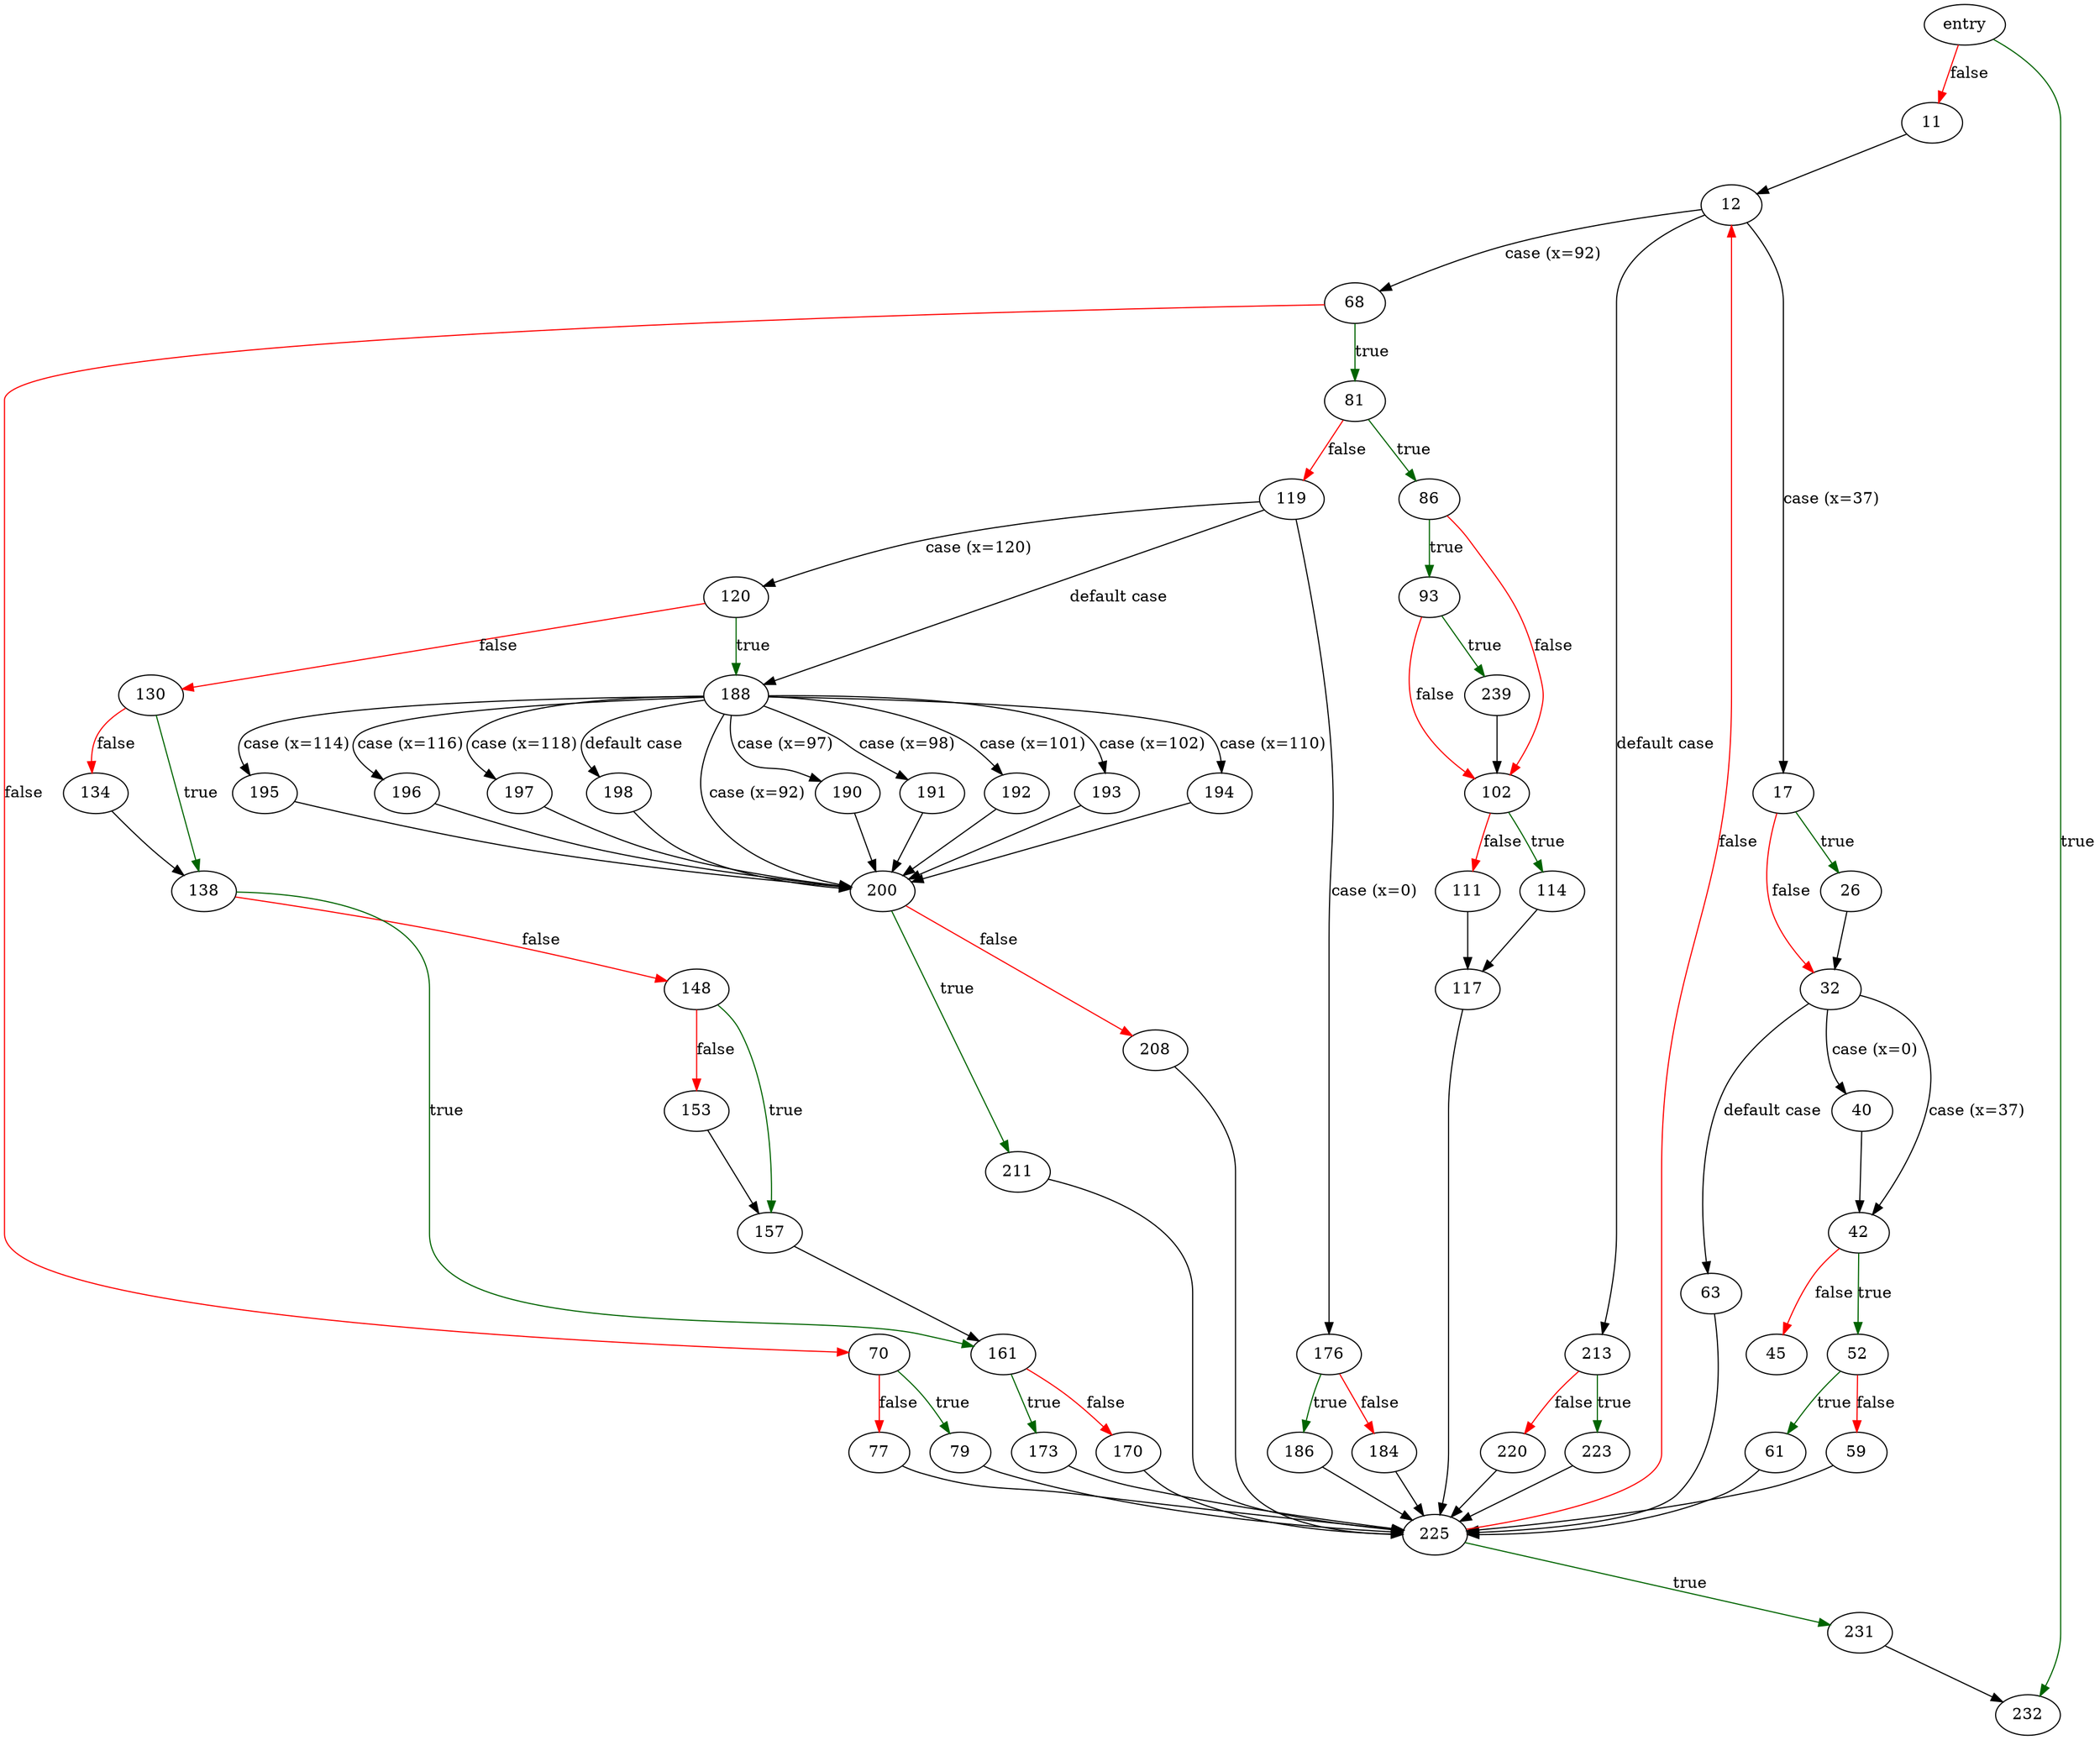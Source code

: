 digraph "print_it" {
	// Node definitions.
	5 [label=entry];
	11;
	12;
	17;
	26;
	32;
	40;
	42;
	45;
	52;
	59;
	61;
	63;
	68;
	70;
	77;
	79;
	81;
	86;
	93;
	102;
	111;
	114;
	117;
	119;
	120;
	130;
	134;
	138;
	148;
	153;
	157;
	161;
	170;
	173;
	176;
	184;
	186;
	188;
	190;
	191;
	192;
	193;
	194;
	195;
	196;
	197;
	198;
	200;
	208;
	211;
	213;
	220;
	223;
	225;
	231;
	232;
	239;

	// Edge definitions.
	5 -> 11 [
		color=red
		label=false
	];
	5 -> 232 [
		color=darkgreen
		label=true
	];
	11 -> 12;
	12 -> 17 [label="case (x=37)"];
	12 -> 68 [label="case (x=92)"];
	12 -> 213 [label="default case"];
	17 -> 26 [
		color=darkgreen
		label=true
	];
	17 -> 32 [
		color=red
		label=false
	];
	26 -> 32;
	32 -> 40 [label="case (x=0)"];
	32 -> 42 [label="case (x=37)"];
	32 -> 63 [label="default case"];
	40 -> 42;
	42 -> 45 [
		color=red
		label=false
	];
	42 -> 52 [
		color=darkgreen
		label=true
	];
	52 -> 59 [
		color=red
		label=false
	];
	52 -> 61 [
		color=darkgreen
		label=true
	];
	59 -> 225;
	61 -> 225;
	63 -> 225;
	68 -> 70 [
		color=red
		label=false
	];
	68 -> 81 [
		color=darkgreen
		label=true
	];
	70 -> 77 [
		color=red
		label=false
	];
	70 -> 79 [
		color=darkgreen
		label=true
	];
	77 -> 225;
	79 -> 225;
	81 -> 86 [
		color=darkgreen
		label=true
	];
	81 -> 119 [
		color=red
		label=false
	];
	86 -> 93 [
		color=darkgreen
		label=true
	];
	86 -> 102 [
		color=red
		label=false
	];
	93 -> 102 [
		color=red
		label=false
	];
	93 -> 239 [
		color=darkgreen
		label=true
	];
	102 -> 111 [
		color=red
		label=false
	];
	102 -> 114 [
		color=darkgreen
		label=true
	];
	111 -> 117;
	114 -> 117;
	117 -> 225;
	119 -> 120 [label="case (x=120)"];
	119 -> 176 [label="case (x=0)"];
	119 -> 188 [label="default case"];
	120 -> 130 [
		color=red
		label=false
	];
	120 -> 188 [
		color=darkgreen
		label=true
	];
	130 -> 134 [
		color=red
		label=false
	];
	130 -> 138 [
		color=darkgreen
		label=true
	];
	134 -> 138;
	138 -> 148 [
		color=red
		label=false
	];
	138 -> 161 [
		color=darkgreen
		label=true
	];
	148 -> 153 [
		color=red
		label=false
	];
	148 -> 157 [
		color=darkgreen
		label=true
	];
	153 -> 157;
	157 -> 161;
	161 -> 170 [
		color=red
		label=false
	];
	161 -> 173 [
		color=darkgreen
		label=true
	];
	170 -> 225;
	173 -> 225;
	176 -> 184 [
		color=red
		label=false
	];
	176 -> 186 [
		color=darkgreen
		label=true
	];
	184 -> 225;
	186 -> 225;
	188 -> 190 [label="case (x=97)"];
	188 -> 191 [label="case (x=98)"];
	188 -> 192 [label="case (x=101)"];
	188 -> 193 [label="case (x=102)"];
	188 -> 194 [label="case (x=110)"];
	188 -> 195 [label="case (x=114)"];
	188 -> 196 [label="case (x=116)"];
	188 -> 197 [label="case (x=118)"];
	188 -> 198 [label="default case"];
	188 -> 200 [label="case (x=92)"];
	190 -> 200;
	191 -> 200;
	192 -> 200;
	193 -> 200;
	194 -> 200;
	195 -> 200;
	196 -> 200;
	197 -> 200;
	198 -> 200;
	200 -> 208 [
		color=red
		label=false
	];
	200 -> 211 [
		color=darkgreen
		label=true
	];
	208 -> 225;
	211 -> 225;
	213 -> 220 [
		color=red
		label=false
	];
	213 -> 223 [
		color=darkgreen
		label=true
	];
	220 -> 225;
	223 -> 225;
	225 -> 12 [
		color=red
		label=false
	];
	225 -> 231 [
		color=darkgreen
		label=true
	];
	231 -> 232;
	239 -> 102;
}